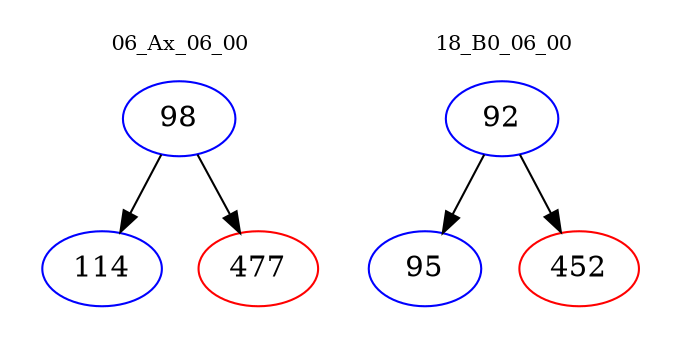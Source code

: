 digraph{
subgraph cluster_0 {
color = white
label = "06_Ax_06_00";
fontsize=10;
T0_98 [label="98", color="blue"]
T0_98 -> T0_114 [color="black"]
T0_114 [label="114", color="blue"]
T0_98 -> T0_477 [color="black"]
T0_477 [label="477", color="red"]
}
subgraph cluster_1 {
color = white
label = "18_B0_06_00";
fontsize=10;
T1_92 [label="92", color="blue"]
T1_92 -> T1_95 [color="black"]
T1_95 [label="95", color="blue"]
T1_92 -> T1_452 [color="black"]
T1_452 [label="452", color="red"]
}
}
